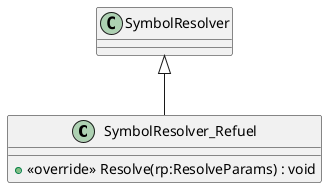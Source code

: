@startuml
class SymbolResolver_Refuel {
    + <<override>> Resolve(rp:ResolveParams) : void
}
SymbolResolver <|-- SymbolResolver_Refuel
@enduml
